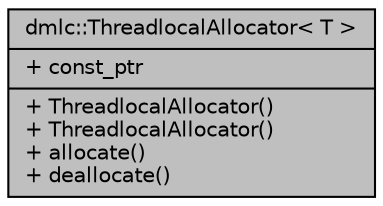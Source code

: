 digraph "dmlc::ThreadlocalAllocator&lt; T &gt;"
{
 // LATEX_PDF_SIZE
  edge [fontname="Helvetica",fontsize="10",labelfontname="Helvetica",labelfontsize="10"];
  node [fontname="Helvetica",fontsize="10",shape=record];
  Node1 [label="{dmlc::ThreadlocalAllocator\< T \>\n|+ const_ptr\l|+ ThreadlocalAllocator()\l+ ThreadlocalAllocator()\l+ allocate()\l+ deallocate()\l}",height=0.2,width=0.4,color="black", fillcolor="grey75", style="filled", fontcolor="black",tooltip="A thread local allocator that get memory from a threadlocal memory pool. This is suitable to allocate..."];
}
